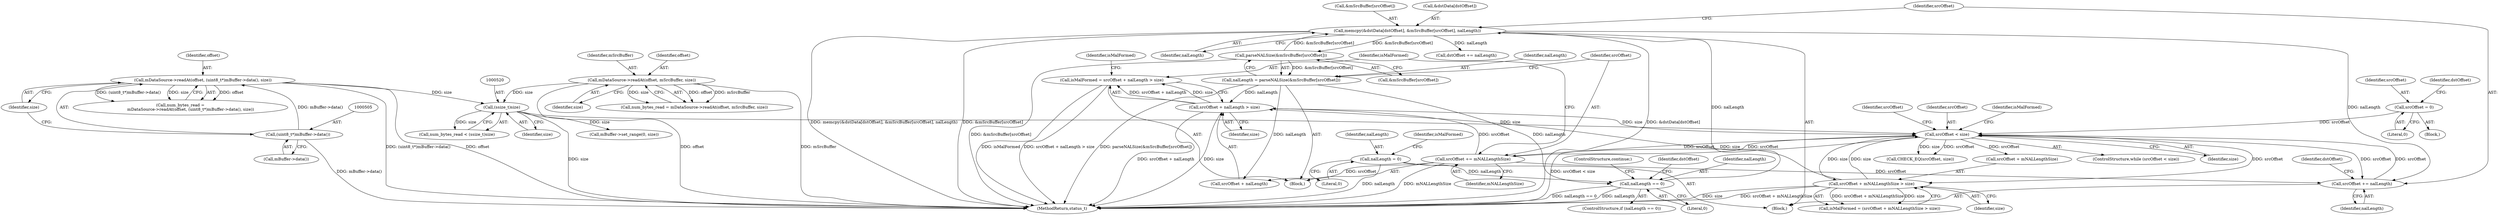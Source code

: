 digraph "1_Android_d48f0f145f8f0f4472bc0af668ac9a8bce44ba9b_0@integer" {
"1000586" [label="(Call,isMalFormed = srcOffset + nalLength > size)"];
"1000588" [label="(Call,srcOffset + nalLength > size)"];
"1000583" [label="(Call,srcOffset += mNALLengthSize)"];
"1000556" [label="(Call,srcOffset < size)"];
"1000650" [label="(Call,srcOffset += nalLength)"];
"1000640" [label="(Call,memcpy(&dstData[dstOffset], &mSrcBuffer[srcOffset], nalLength))"];
"1000578" [label="(Call,parseNALSize(&mSrcBuffer[srcOffset]))"];
"1000605" [label="(Call,nalLength == 0)"];
"1000569" [label="(Call,nalLength = 0)"];
"1000576" [label="(Call,nalLength = parseNALSize(&mSrcBuffer[srcOffset]))"];
"1000548" [label="(Call,srcOffset = 0)"];
"1000563" [label="(Call,srcOffset + mNALLengthSize > size)"];
"1000519" [label="(Call,(ssize_t)size)"];
"1000502" [label="(Call,mDataSource->readAt(offset, (uint8_t*)mBuffer->data(), size))"];
"1000504" [label="(Call,(uint8_t*)mBuffer->data())"];
"1000512" [label="(Call,mDataSource->readAt(offset, mSrcBuffer, size))"];
"1000570" [label="(Identifier,nalLength)"];
"1000656" [label="(Call,CHECK_EQ(srcOffset, size))"];
"1000605" [label="(Call,nalLength == 0)"];
"1000592" [label="(Identifier,size)"];
"1000649" [label="(Identifier,nalLength)"];
"1000514" [label="(Identifier,mSrcBuffer)"];
"1000588" [label="(Call,srcOffset + nalLength > size)"];
"1000589" [label="(Call,srcOffset + nalLength)"];
"1000577" [label="(Identifier,nalLength)"];
"1000536" [label="(Call,mBuffer->set_range(0, size))"];
"1000652" [label="(Identifier,nalLength)"];
"1000500" [label="(Call,num_bytes_read =\n                mDataSource->readAt(offset, (uint8_t*)mBuffer->data(), size))"];
"1000504" [label="(Call,(uint8_t*)mBuffer->data())"];
"1000574" [label="(Identifier,isMalFormed)"];
"1000519" [label="(Call,(ssize_t)size)"];
"1000606" [label="(Identifier,nalLength)"];
"1000567" [label="(Identifier,size)"];
"1000550" [label="(Literal,0)"];
"1000710" [label="(MethodReturn,status_t)"];
"1000651" [label="(Identifier,srcOffset)"];
"1000555" [label="(ControlStructure,while (srcOffset < size))"];
"1000609" [label="(ControlStructure,continue;)"];
"1000640" [label="(Call,memcpy(&dstData[dstOffset], &mSrcBuffer[srcOffset], nalLength))"];
"1000563" [label="(Call,srcOffset + mNALLengthSize > size)"];
"1000564" [label="(Call,srcOffset + mNALLengthSize)"];
"1000657" [label="(Identifier,srcOffset)"];
"1000607" [label="(Literal,0)"];
"1000506" [label="(Call,mBuffer->data())"];
"1000513" [label="(Identifier,offset)"];
"1000576" [label="(Call,nalLength = parseNALSize(&mSrcBuffer[srcOffset]))"];
"1000548" [label="(Call,srcOffset = 0)"];
"1000510" [label="(Call,num_bytes_read = mDataSource->readAt(offset, mSrcBuffer, size))"];
"1000571" [label="(Literal,0)"];
"1000512" [label="(Call,mDataSource->readAt(offset, mSrcBuffer, size))"];
"1000578" [label="(Call,parseNALSize(&mSrcBuffer[srcOffset]))"];
"1000641" [label="(Call,&dstData[dstOffset])"];
"1000557" [label="(Identifier,srcOffset)"];
"1000507" [label="(Identifier,size)"];
"1000553" [label="(Identifier,dstOffset)"];
"1000579" [label="(Call,&mSrcBuffer[srcOffset])"];
"1000575" [label="(Block,)"];
"1000561" [label="(Call,isMalFormed = (srcOffset + mNALLengthSize > size))"];
"1000521" [label="(Identifier,size)"];
"1000650" [label="(Call,srcOffset += nalLength)"];
"1000654" [label="(Identifier,dstOffset)"];
"1000583" [label="(Call,srcOffset += mNALLengthSize)"];
"1000645" [label="(Call,&mSrcBuffer[srcOffset])"];
"1000503" [label="(Identifier,offset)"];
"1000562" [label="(Identifier,isMalFormed)"];
"1000586" [label="(Call,isMalFormed = srcOffset + nalLength > size)"];
"1000613" [label="(Identifier,dstOffset)"];
"1000549" [label="(Identifier,srcOffset)"];
"1000540" [label="(Block,)"];
"1000517" [label="(Call,num_bytes_read < (ssize_t)size)"];
"1000585" [label="(Identifier,mNALLengthSize)"];
"1000584" [label="(Identifier,srcOffset)"];
"1000604" [label="(ControlStructure,if (nalLength == 0))"];
"1000502" [label="(Call,mDataSource->readAt(offset, (uint8_t*)mBuffer->data(), size))"];
"1000556" [label="(Call,srcOffset < size)"];
"1000515" [label="(Identifier,size)"];
"1000558" [label="(Identifier,size)"];
"1000653" [label="(Call,dstOffset += nalLength)"];
"1000559" [label="(Block,)"];
"1000569" [label="(Call,nalLength = 0)"];
"1000587" [label="(Identifier,isMalFormed)"];
"1000594" [label="(Identifier,isMalFormed)"];
"1000586" -> "1000575"  [label="AST: "];
"1000586" -> "1000588"  [label="CFG: "];
"1000587" -> "1000586"  [label="AST: "];
"1000588" -> "1000586"  [label="AST: "];
"1000594" -> "1000586"  [label="CFG: "];
"1000586" -> "1000710"  [label="DDG: srcOffset + nalLength > size"];
"1000586" -> "1000710"  [label="DDG: isMalFormed"];
"1000588" -> "1000586"  [label="DDG: srcOffset + nalLength"];
"1000588" -> "1000586"  [label="DDG: size"];
"1000588" -> "1000592"  [label="CFG: "];
"1000589" -> "1000588"  [label="AST: "];
"1000592" -> "1000588"  [label="AST: "];
"1000588" -> "1000710"  [label="DDG: srcOffset + nalLength"];
"1000588" -> "1000710"  [label="DDG: size"];
"1000588" -> "1000556"  [label="DDG: size"];
"1000583" -> "1000588"  [label="DDG: srcOffset"];
"1000576" -> "1000588"  [label="DDG: nalLength"];
"1000563" -> "1000588"  [label="DDG: size"];
"1000583" -> "1000575"  [label="AST: "];
"1000583" -> "1000585"  [label="CFG: "];
"1000584" -> "1000583"  [label="AST: "];
"1000585" -> "1000583"  [label="AST: "];
"1000587" -> "1000583"  [label="CFG: "];
"1000583" -> "1000710"  [label="DDG: mNALLengthSize"];
"1000583" -> "1000556"  [label="DDG: srcOffset"];
"1000556" -> "1000583"  [label="DDG: srcOffset"];
"1000583" -> "1000589"  [label="DDG: srcOffset"];
"1000583" -> "1000650"  [label="DDG: srcOffset"];
"1000556" -> "1000555"  [label="AST: "];
"1000556" -> "1000558"  [label="CFG: "];
"1000557" -> "1000556"  [label="AST: "];
"1000558" -> "1000556"  [label="AST: "];
"1000562" -> "1000556"  [label="CFG: "];
"1000657" -> "1000556"  [label="CFG: "];
"1000556" -> "1000710"  [label="DDG: srcOffset < size"];
"1000650" -> "1000556"  [label="DDG: srcOffset"];
"1000548" -> "1000556"  [label="DDG: srcOffset"];
"1000563" -> "1000556"  [label="DDG: size"];
"1000519" -> "1000556"  [label="DDG: size"];
"1000556" -> "1000563"  [label="DDG: srcOffset"];
"1000556" -> "1000563"  [label="DDG: size"];
"1000556" -> "1000564"  [label="DDG: srcOffset"];
"1000556" -> "1000650"  [label="DDG: srcOffset"];
"1000556" -> "1000656"  [label="DDG: srcOffset"];
"1000556" -> "1000656"  [label="DDG: size"];
"1000650" -> "1000559"  [label="AST: "];
"1000650" -> "1000652"  [label="CFG: "];
"1000651" -> "1000650"  [label="AST: "];
"1000652" -> "1000650"  [label="AST: "];
"1000654" -> "1000650"  [label="CFG: "];
"1000640" -> "1000650"  [label="DDG: nalLength"];
"1000640" -> "1000559"  [label="AST: "];
"1000640" -> "1000649"  [label="CFG: "];
"1000641" -> "1000640"  [label="AST: "];
"1000645" -> "1000640"  [label="AST: "];
"1000649" -> "1000640"  [label="AST: "];
"1000651" -> "1000640"  [label="CFG: "];
"1000640" -> "1000710"  [label="DDG: &dstData[dstOffset]"];
"1000640" -> "1000710"  [label="DDG: memcpy(&dstData[dstOffset], &mSrcBuffer[srcOffset], nalLength)"];
"1000640" -> "1000710"  [label="DDG: &mSrcBuffer[srcOffset]"];
"1000640" -> "1000578"  [label="DDG: &mSrcBuffer[srcOffset]"];
"1000578" -> "1000640"  [label="DDG: &mSrcBuffer[srcOffset]"];
"1000605" -> "1000640"  [label="DDG: nalLength"];
"1000640" -> "1000653"  [label="DDG: nalLength"];
"1000578" -> "1000576"  [label="AST: "];
"1000578" -> "1000579"  [label="CFG: "];
"1000579" -> "1000578"  [label="AST: "];
"1000576" -> "1000578"  [label="CFG: "];
"1000578" -> "1000710"  [label="DDG: &mSrcBuffer[srcOffset]"];
"1000578" -> "1000576"  [label="DDG: &mSrcBuffer[srcOffset]"];
"1000605" -> "1000604"  [label="AST: "];
"1000605" -> "1000607"  [label="CFG: "];
"1000606" -> "1000605"  [label="AST: "];
"1000607" -> "1000605"  [label="AST: "];
"1000609" -> "1000605"  [label="CFG: "];
"1000613" -> "1000605"  [label="CFG: "];
"1000605" -> "1000710"  [label="DDG: nalLength == 0"];
"1000605" -> "1000710"  [label="DDG: nalLength"];
"1000569" -> "1000605"  [label="DDG: nalLength"];
"1000576" -> "1000605"  [label="DDG: nalLength"];
"1000569" -> "1000559"  [label="AST: "];
"1000569" -> "1000571"  [label="CFG: "];
"1000570" -> "1000569"  [label="AST: "];
"1000571" -> "1000569"  [label="AST: "];
"1000574" -> "1000569"  [label="CFG: "];
"1000569" -> "1000710"  [label="DDG: nalLength"];
"1000576" -> "1000575"  [label="AST: "];
"1000577" -> "1000576"  [label="AST: "];
"1000584" -> "1000576"  [label="CFG: "];
"1000576" -> "1000710"  [label="DDG: parseNALSize(&mSrcBuffer[srcOffset])"];
"1000576" -> "1000589"  [label="DDG: nalLength"];
"1000548" -> "1000540"  [label="AST: "];
"1000548" -> "1000550"  [label="CFG: "];
"1000549" -> "1000548"  [label="AST: "];
"1000550" -> "1000548"  [label="AST: "];
"1000553" -> "1000548"  [label="CFG: "];
"1000563" -> "1000561"  [label="AST: "];
"1000563" -> "1000567"  [label="CFG: "];
"1000564" -> "1000563"  [label="AST: "];
"1000567" -> "1000563"  [label="AST: "];
"1000561" -> "1000563"  [label="CFG: "];
"1000563" -> "1000710"  [label="DDG: size"];
"1000563" -> "1000710"  [label="DDG: srcOffset + mNALLengthSize"];
"1000563" -> "1000561"  [label="DDG: srcOffset + mNALLengthSize"];
"1000563" -> "1000561"  [label="DDG: size"];
"1000519" -> "1000517"  [label="AST: "];
"1000519" -> "1000521"  [label="CFG: "];
"1000520" -> "1000519"  [label="AST: "];
"1000521" -> "1000519"  [label="AST: "];
"1000517" -> "1000519"  [label="CFG: "];
"1000519" -> "1000710"  [label="DDG: size"];
"1000519" -> "1000517"  [label="DDG: size"];
"1000502" -> "1000519"  [label="DDG: size"];
"1000512" -> "1000519"  [label="DDG: size"];
"1000519" -> "1000536"  [label="DDG: size"];
"1000502" -> "1000500"  [label="AST: "];
"1000502" -> "1000507"  [label="CFG: "];
"1000503" -> "1000502"  [label="AST: "];
"1000504" -> "1000502"  [label="AST: "];
"1000507" -> "1000502"  [label="AST: "];
"1000500" -> "1000502"  [label="CFG: "];
"1000502" -> "1000710"  [label="DDG: offset"];
"1000502" -> "1000710"  [label="DDG: (uint8_t*)mBuffer->data()"];
"1000502" -> "1000500"  [label="DDG: offset"];
"1000502" -> "1000500"  [label="DDG: (uint8_t*)mBuffer->data()"];
"1000502" -> "1000500"  [label="DDG: size"];
"1000504" -> "1000502"  [label="DDG: mBuffer->data()"];
"1000504" -> "1000506"  [label="CFG: "];
"1000505" -> "1000504"  [label="AST: "];
"1000506" -> "1000504"  [label="AST: "];
"1000507" -> "1000504"  [label="CFG: "];
"1000504" -> "1000710"  [label="DDG: mBuffer->data()"];
"1000512" -> "1000510"  [label="AST: "];
"1000512" -> "1000515"  [label="CFG: "];
"1000513" -> "1000512"  [label="AST: "];
"1000514" -> "1000512"  [label="AST: "];
"1000515" -> "1000512"  [label="AST: "];
"1000510" -> "1000512"  [label="CFG: "];
"1000512" -> "1000710"  [label="DDG: offset"];
"1000512" -> "1000710"  [label="DDG: mSrcBuffer"];
"1000512" -> "1000510"  [label="DDG: offset"];
"1000512" -> "1000510"  [label="DDG: mSrcBuffer"];
"1000512" -> "1000510"  [label="DDG: size"];
}

